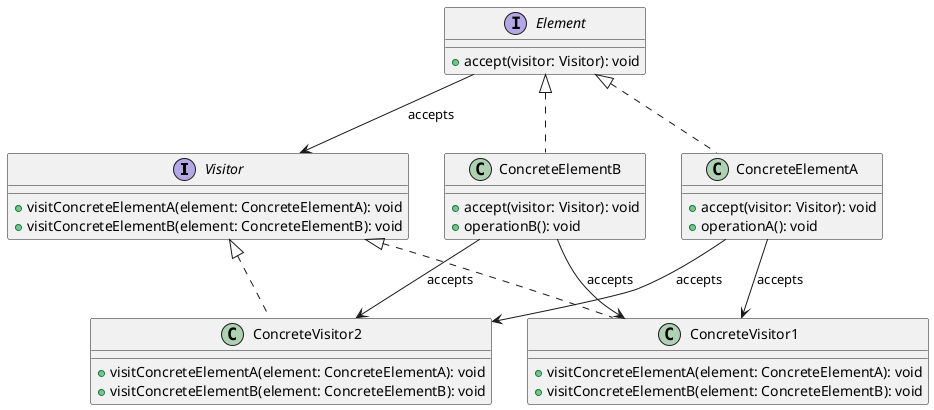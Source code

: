 @startuml
interface Visitor {
    +visitConcreteElementA(element: ConcreteElementA): void
    +visitConcreteElementB(element: ConcreteElementB): void
}

class ConcreteVisitor1 implements Visitor {
    +visitConcreteElementA(element: ConcreteElementA): void
    +visitConcreteElementB(element: ConcreteElementB): void
}

class ConcreteVisitor2 implements Visitor {
    +visitConcreteElementA(element: ConcreteElementA): void
    +visitConcreteElementB(element: ConcreteElementB): void
}

interface Element {
    +accept(visitor: Visitor): void
}

class ConcreteElementA implements Element {
    +accept(visitor: Visitor): void
    +operationA(): void
}

class ConcreteElementB implements Element {
    +accept(visitor: Visitor): void
    +operationB(): void
}

Element --> Visitor : accepts
ConcreteElementA --> ConcreteVisitor1 : accepts
ConcreteElementA --> ConcreteVisitor2 : accepts
ConcreteElementB --> ConcreteVisitor1 : accepts
ConcreteElementB --> ConcreteVisitor2 : accepts
@enduml